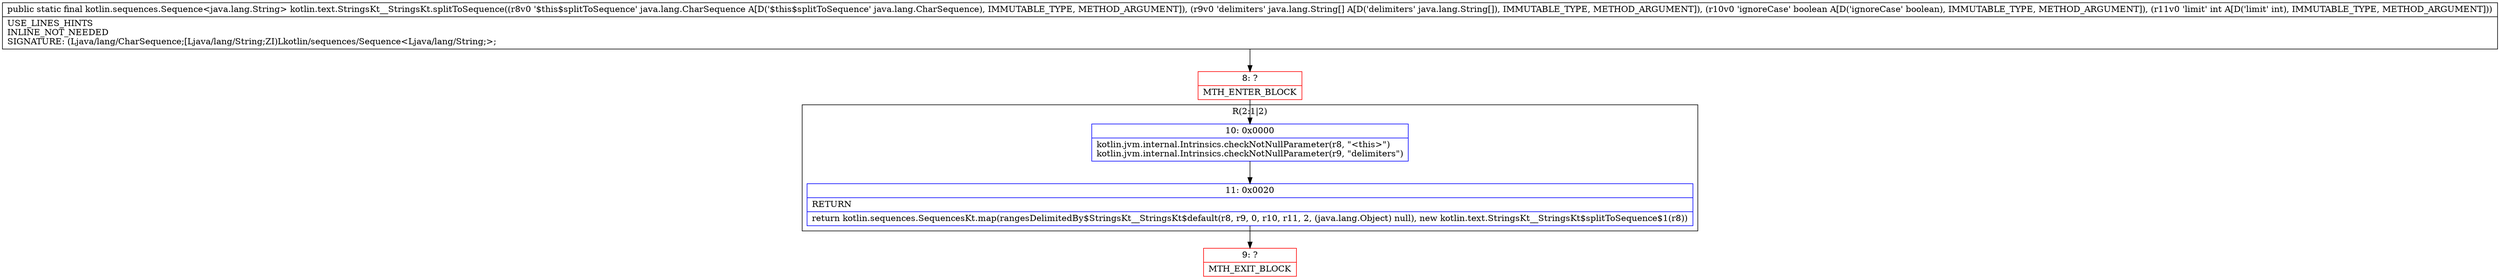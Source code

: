 digraph "CFG forkotlin.text.StringsKt__StringsKt.splitToSequence(Ljava\/lang\/CharSequence;[Ljava\/lang\/String;ZI)Lkotlin\/sequences\/Sequence;" {
subgraph cluster_Region_321085871 {
label = "R(2:1|2)";
node [shape=record,color=blue];
Node_10 [shape=record,label="{10\:\ 0x0000|kotlin.jvm.internal.Intrinsics.checkNotNullParameter(r8, \"\<this\>\")\lkotlin.jvm.internal.Intrinsics.checkNotNullParameter(r9, \"delimiters\")\l}"];
Node_11 [shape=record,label="{11\:\ 0x0020|RETURN\l|return kotlin.sequences.SequencesKt.map(rangesDelimitedBy$StringsKt__StringsKt$default(r8, r9, 0, r10, r11, 2, (java.lang.Object) null), new kotlin.text.StringsKt__StringsKt$splitToSequence$1(r8))\l}"];
}
Node_8 [shape=record,color=red,label="{8\:\ ?|MTH_ENTER_BLOCK\l}"];
Node_9 [shape=record,color=red,label="{9\:\ ?|MTH_EXIT_BLOCK\l}"];
MethodNode[shape=record,label="{public static final kotlin.sequences.Sequence\<java.lang.String\> kotlin.text.StringsKt__StringsKt.splitToSequence((r8v0 '$this$splitToSequence' java.lang.CharSequence A[D('$this$splitToSequence' java.lang.CharSequence), IMMUTABLE_TYPE, METHOD_ARGUMENT]), (r9v0 'delimiters' java.lang.String[] A[D('delimiters' java.lang.String[]), IMMUTABLE_TYPE, METHOD_ARGUMENT]), (r10v0 'ignoreCase' boolean A[D('ignoreCase' boolean), IMMUTABLE_TYPE, METHOD_ARGUMENT]), (r11v0 'limit' int A[D('limit' int), IMMUTABLE_TYPE, METHOD_ARGUMENT]))  | USE_LINES_HINTS\lINLINE_NOT_NEEDED\lSIGNATURE: (Ljava\/lang\/CharSequence;[Ljava\/lang\/String;ZI)Lkotlin\/sequences\/Sequence\<Ljava\/lang\/String;\>;\l}"];
MethodNode -> Node_8;Node_10 -> Node_11;
Node_11 -> Node_9;
Node_8 -> Node_10;
}

